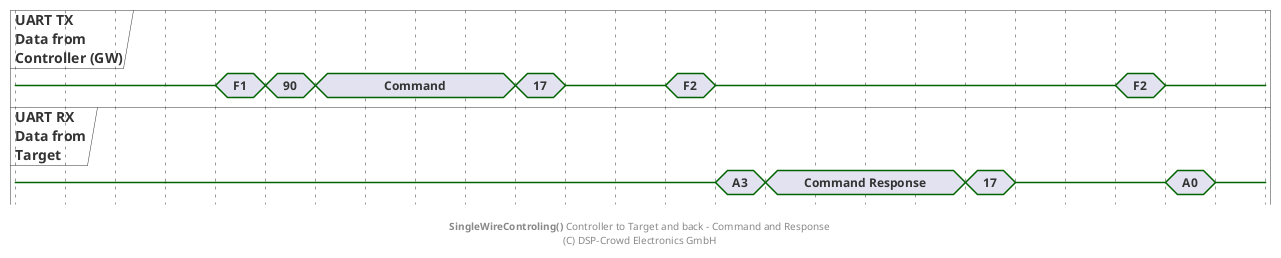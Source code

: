 
@startuml

hide time-axis

concise "UART TX\nData from\nController (GW)" as ctrl
concise "UART RX\nData from\nTarget" as tar

@0
ctrl is {-}
tar is {-}

@+60
ctrl is {-}
tar is {-}

@+20
ctrl is "F1"

@+20
ctrl is "90"

@+20
ctrl is "Command"

@+80
ctrl is "17"

@+20
ctrl is {-}

@+40
ctrl is "F2"

@+20
ctrl is {-}
tar is "A3"

@+20
tar is "Command Response"

@+80
tar is "17"

@+20
tar is {-}

@+40
ctrl is "F2"

@+20
ctrl is {-}
tar is "A0"

@+20
tar is {-}

footer **SingleWireControling()** Controller to Target and back - Command and Response\n(C) DSP-Crowd Electronics GmbH

@enduml

